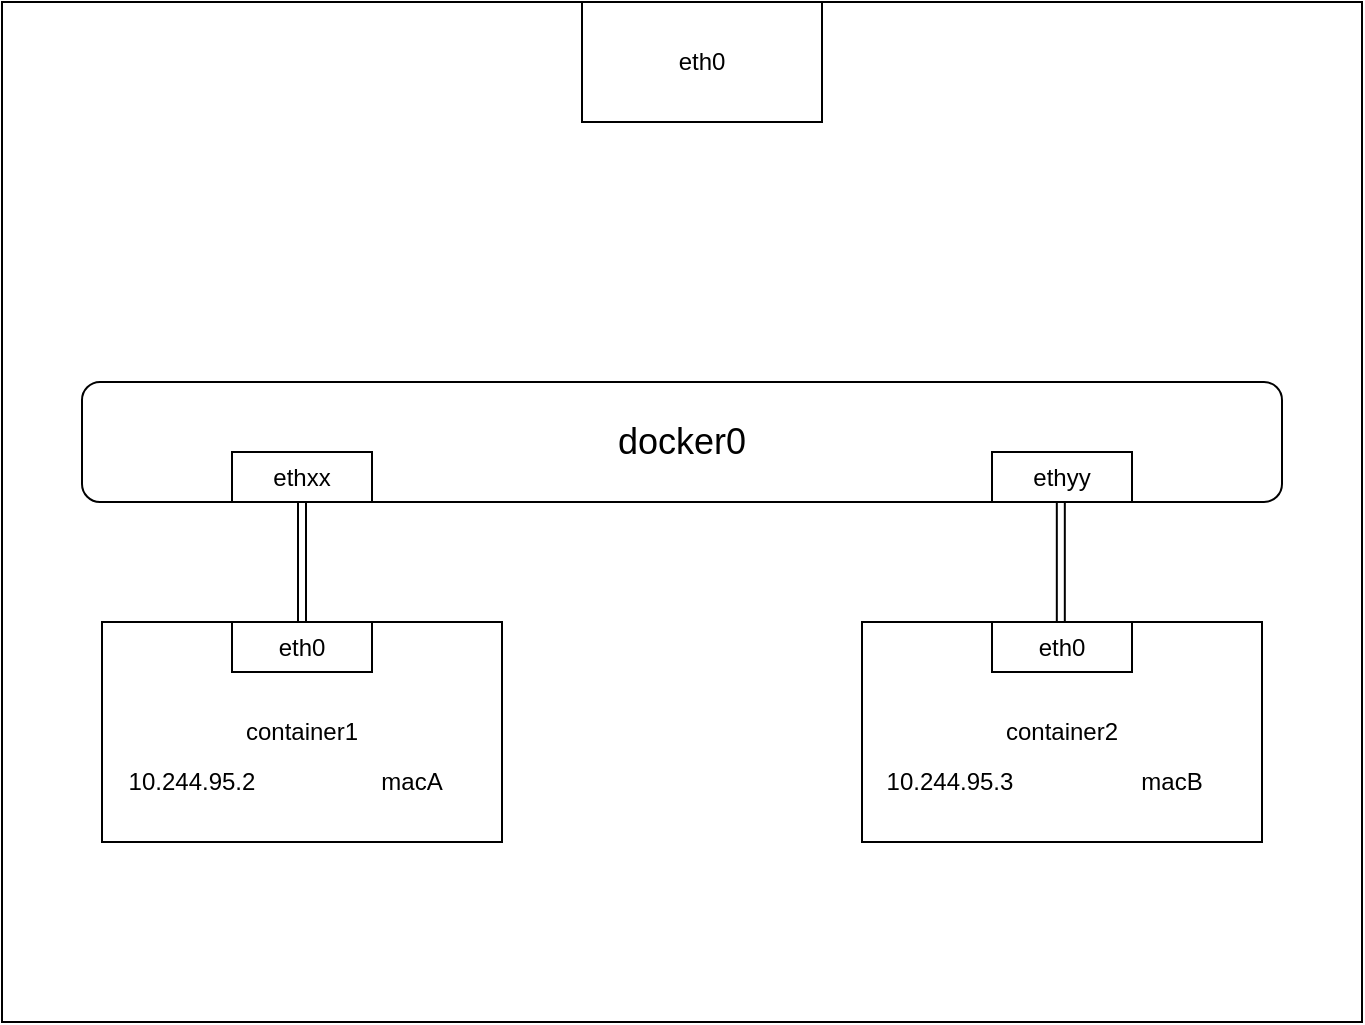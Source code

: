 <mxfile version="13.1.3" type="github">
  <diagram id="WWdOuOSuD2TikaqlftFd" name="第 1 页">
    <mxGraphModel dx="1701" dy="826" grid="0" gridSize="10" guides="1" tooltips="1" connect="1" arrows="1" fold="1" page="0" pageScale="1" pageWidth="827" pageHeight="1169" math="0" shadow="0">
      <root>
        <mxCell id="0" />
        <mxCell id="1" parent="0" />
        <mxCell id="QC2kLoRTjOscIm8yNaXT-2" value="" style="rounded=0;whiteSpace=wrap;html=1;" vertex="1" parent="1">
          <mxGeometry x="-40" y="260" width="680" height="510" as="geometry" />
        </mxCell>
        <mxCell id="QC2kLoRTjOscIm8yNaXT-3" value="&lt;font style=&quot;font-size: 18px&quot;&gt;docker0&lt;/font&gt;" style="rounded=1;whiteSpace=wrap;html=1;" vertex="1" parent="1">
          <mxGeometry y="450" width="600" height="60" as="geometry" />
        </mxCell>
        <mxCell id="QC2kLoRTjOscIm8yNaXT-4" value="container1" style="rounded=0;whiteSpace=wrap;html=1;" vertex="1" parent="1">
          <mxGeometry x="10" y="570" width="200" height="110" as="geometry" />
        </mxCell>
        <mxCell id="QC2kLoRTjOscIm8yNaXT-6" value="eth0" style="rounded=0;whiteSpace=wrap;html=1;" vertex="1" parent="1">
          <mxGeometry x="75" y="570" width="70" height="25" as="geometry" />
        </mxCell>
        <mxCell id="QC2kLoRTjOscIm8yNaXT-7" value="container2" style="rounded=0;whiteSpace=wrap;html=1;" vertex="1" parent="1">
          <mxGeometry x="390" y="570" width="200" height="110" as="geometry" />
        </mxCell>
        <mxCell id="QC2kLoRTjOscIm8yNaXT-12" value="" style="rounded=0;orthogonalLoop=1;jettySize=auto;html=1;shape=link;" edge="1" parent="1" source="QC2kLoRTjOscIm8yNaXT-9" target="QC2kLoRTjOscIm8yNaXT-6">
          <mxGeometry relative="1" as="geometry" />
        </mxCell>
        <mxCell id="QC2kLoRTjOscIm8yNaXT-9" value="ethxx" style="rounded=0;whiteSpace=wrap;html=1;" vertex="1" parent="1">
          <mxGeometry x="75" y="485" width="70" height="25" as="geometry" />
        </mxCell>
        <mxCell id="QC2kLoRTjOscIm8yNaXT-10" value="eth0" style="rounded=0;whiteSpace=wrap;html=1;" vertex="1" parent="1">
          <mxGeometry x="455" y="570" width="70" height="25" as="geometry" />
        </mxCell>
        <mxCell id="QC2kLoRTjOscIm8yNaXT-11" value="ethyy" style="rounded=0;whiteSpace=wrap;html=1;" vertex="1" parent="1">
          <mxGeometry x="455" y="485" width="70" height="25" as="geometry" />
        </mxCell>
        <mxCell id="QC2kLoRTjOscIm8yNaXT-13" value="" style="rounded=0;orthogonalLoop=1;jettySize=auto;html=1;shape=link;" edge="1" parent="1">
          <mxGeometry relative="1" as="geometry">
            <mxPoint x="489.41" y="510" as="sourcePoint" />
            <mxPoint x="489.41" y="570" as="targetPoint" />
          </mxGeometry>
        </mxCell>
        <mxCell id="QC2kLoRTjOscIm8yNaXT-14" value="eth0" style="rounded=0;whiteSpace=wrap;html=1;" vertex="1" parent="1">
          <mxGeometry x="250" y="260" width="120" height="60" as="geometry" />
        </mxCell>
        <mxCell id="QC2kLoRTjOscIm8yNaXT-15" value="10.244.95.2" style="text;html=1;strokeColor=none;fillColor=none;align=center;verticalAlign=middle;whiteSpace=wrap;rounded=0;" vertex="1" parent="1">
          <mxGeometry x="35" y="640" width="40" height="20" as="geometry" />
        </mxCell>
        <mxCell id="QC2kLoRTjOscIm8yNaXT-16" value="10.244.95.3" style="text;html=1;strokeColor=none;fillColor=none;align=center;verticalAlign=middle;whiteSpace=wrap;rounded=0;" vertex="1" parent="1">
          <mxGeometry x="414" y="640" width="40" height="20" as="geometry" />
        </mxCell>
        <mxCell id="QC2kLoRTjOscIm8yNaXT-17" value="macA" style="text;html=1;strokeColor=none;fillColor=none;align=center;verticalAlign=middle;whiteSpace=wrap;rounded=0;" vertex="1" parent="1">
          <mxGeometry x="145" y="640" width="40" height="20" as="geometry" />
        </mxCell>
        <mxCell id="QC2kLoRTjOscIm8yNaXT-18" value="macB" style="text;html=1;strokeColor=none;fillColor=none;align=center;verticalAlign=middle;whiteSpace=wrap;rounded=0;" vertex="1" parent="1">
          <mxGeometry x="525" y="640" width="40" height="20" as="geometry" />
        </mxCell>
      </root>
    </mxGraphModel>
  </diagram>
</mxfile>
